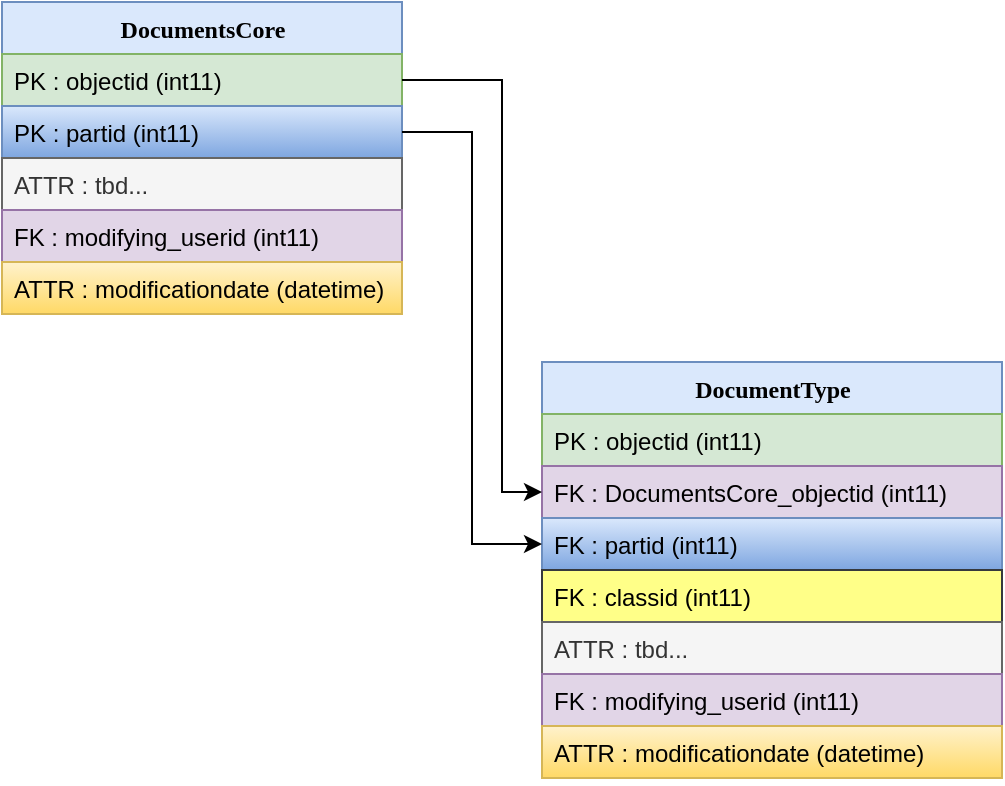 <mxfile version="14.1.4" type="github" pages="3">
  <diagram name="Documents" id="9f46799a-70d6-7492-0946-bef42562c5a5">
    <mxGraphModel dx="1038" dy="585" grid="1" gridSize="10" guides="1" tooltips="1" connect="1" arrows="1" fold="1" page="1" pageScale="1" pageWidth="1100" pageHeight="850" background="#ffffff" math="0" shadow="0">
      <root>
        <mxCell id="0" />
        <mxCell id="1" parent="0" />
        <mxCell id="78961159f06e98e8-17" value="DocumentsCore" style="swimlane;html=1;fontStyle=1;align=center;verticalAlign=top;childLayout=stackLayout;horizontal=1;startSize=26;horizontalStack=0;resizeParent=1;resizeLast=0;collapsible=1;marginBottom=0;swimlaneFillColor=#ffffff;rounded=0;shadow=0;comic=0;labelBackgroundColor=none;strokeWidth=1;fillColor=#dae8fc;fontFamily=Verdana;fontSize=12;strokeColor=#6c8ebf;" parent="1" vertex="1">
          <mxGeometry x="20" y="20" width="200" height="156" as="geometry" />
        </mxCell>
        <mxCell id="78961159f06e98e8-21" value="PK : objectid (int11)" style="text;html=1;strokeColor=#82b366;fillColor=#d5e8d4;align=left;verticalAlign=top;spacingLeft=4;spacingRight=4;whiteSpace=wrap;overflow=hidden;rotatable=0;points=[[0,0.5],[1,0.5]];portConstraint=eastwest;" parent="78961159f06e98e8-17" vertex="1">
          <mxGeometry y="26" width="200" height="26" as="geometry" />
        </mxCell>
        <mxCell id="78961159f06e98e8-23" value="PK : partid (int11)" style="text;html=1;strokeColor=#6c8ebf;fillColor=#dae8fc;align=left;verticalAlign=top;spacingLeft=4;spacingRight=4;whiteSpace=wrap;overflow=hidden;rotatable=0;points=[[0,0.5],[1,0.5]];portConstraint=eastwest;gradientColor=#7ea6e0;" parent="78961159f06e98e8-17" vertex="1">
          <mxGeometry y="52" width="200" height="26" as="geometry" />
        </mxCell>
        <mxCell id="L6q3qHuzGf21snozMCTw-1" value="ATTR : tbd... " style="text;align=left;verticalAlign=top;spacingLeft=4;spacingRight=4;overflow=hidden;rotatable=0;points=[[0,0.5],[1,0.5]];portConstraint=eastwest;fillColor=#f5f5f5;strokeColor=#666666;fontColor=#333333;" vertex="1" parent="78961159f06e98e8-17">
          <mxGeometry y="78" width="200" height="26" as="geometry" />
        </mxCell>
        <mxCell id="78961159f06e98e8-25" value="FK : modifying_userid (int11)" style="text;html=1;strokeColor=#9673a6;fillColor=#e1d5e7;align=left;verticalAlign=top;spacingLeft=4;spacingRight=4;whiteSpace=wrap;overflow=hidden;rotatable=0;points=[[0,0.5],[1,0.5]];portConstraint=eastwest;" parent="78961159f06e98e8-17" vertex="1">
          <mxGeometry y="104" width="200" height="26" as="geometry" />
        </mxCell>
        <mxCell id="78961159f06e98e8-26" value="ATTR : modificationdate (datetime)" style="text;html=1;strokeColor=#d6b656;fillColor=#fff2cc;align=left;verticalAlign=top;spacingLeft=4;spacingRight=4;whiteSpace=wrap;overflow=hidden;rotatable=0;points=[[0,0.5],[1,0.5]];portConstraint=eastwest;gradientColor=#ffd966;" parent="78961159f06e98e8-17" vertex="1">
          <mxGeometry y="130" width="200" height="26" as="geometry" />
        </mxCell>
        <mxCell id="tWtyntJ0W2fYohMLLJV2-1" value="DocumentType" style="swimlane;html=1;fontStyle=1;align=center;verticalAlign=top;childLayout=stackLayout;horizontal=1;startSize=26;horizontalStack=0;resizeParent=1;resizeLast=0;collapsible=1;marginBottom=0;swimlaneFillColor=#ffffff;rounded=0;shadow=0;comic=0;labelBackgroundColor=none;strokeWidth=1;fillColor=#dae8fc;fontFamily=Verdana;fontSize=12;strokeColor=#6c8ebf;" vertex="1" parent="1">
          <mxGeometry x="290" y="200" width="230" height="208" as="geometry" />
        </mxCell>
        <mxCell id="tWtyntJ0W2fYohMLLJV2-2" value="PK : objectid (int11)" style="text;html=1;strokeColor=#82b366;fillColor=#d5e8d4;align=left;verticalAlign=top;spacingLeft=4;spacingRight=4;whiteSpace=wrap;overflow=hidden;rotatable=0;points=[[0,0.5],[1,0.5]];portConstraint=eastwest;" vertex="1" parent="tWtyntJ0W2fYohMLLJV2-1">
          <mxGeometry y="26" width="230" height="26" as="geometry" />
        </mxCell>
        <mxCell id="tWtyntJ0W2fYohMLLJV2-7" value="FK : DocumentsCore_objectid (int11)" style="text;html=1;strokeColor=#9673a6;fillColor=#e1d5e7;align=left;verticalAlign=top;spacingLeft=4;spacingRight=4;whiteSpace=wrap;overflow=hidden;rotatable=0;points=[[0,0.5],[1,0.5]];portConstraint=eastwest;" vertex="1" parent="tWtyntJ0W2fYohMLLJV2-1">
          <mxGeometry y="52" width="230" height="26" as="geometry" />
        </mxCell>
        <mxCell id="tWtyntJ0W2fYohMLLJV2-3" value="FK : partid (int11)" style="text;html=1;strokeColor=#6c8ebf;fillColor=#dae8fc;align=left;verticalAlign=top;spacingLeft=4;spacingRight=4;whiteSpace=wrap;overflow=hidden;rotatable=0;points=[[0,0.5],[1,0.5]];portConstraint=eastwest;gradientColor=#7ea6e0;" vertex="1" parent="tWtyntJ0W2fYohMLLJV2-1">
          <mxGeometry y="78" width="230" height="26" as="geometry" />
        </mxCell>
        <mxCell id="tWtyntJ0W2fYohMLLJV2-10" value="FK : classid (int11) " style="text;align=left;verticalAlign=top;spacingLeft=4;spacingRight=4;overflow=hidden;rotatable=0;points=[[0,0.5],[1,0.5]];portConstraint=eastwest;fillColor=#ffff88;strokeColor=#36393d;" vertex="1" parent="tWtyntJ0W2fYohMLLJV2-1">
          <mxGeometry y="104" width="230" height="26" as="geometry" />
        </mxCell>
        <mxCell id="tWtyntJ0W2fYohMLLJV2-4" value="ATTR : tbd... " style="text;align=left;verticalAlign=top;spacingLeft=4;spacingRight=4;overflow=hidden;rotatable=0;points=[[0,0.5],[1,0.5]];portConstraint=eastwest;fillColor=#f5f5f5;strokeColor=#666666;fontColor=#333333;" vertex="1" parent="tWtyntJ0W2fYohMLLJV2-1">
          <mxGeometry y="130" width="230" height="26" as="geometry" />
        </mxCell>
        <mxCell id="tWtyntJ0W2fYohMLLJV2-5" value="FK : modifying_userid (int11)" style="text;html=1;strokeColor=#9673a6;fillColor=#e1d5e7;align=left;verticalAlign=top;spacingLeft=4;spacingRight=4;whiteSpace=wrap;overflow=hidden;rotatable=0;points=[[0,0.5],[1,0.5]];portConstraint=eastwest;" vertex="1" parent="tWtyntJ0W2fYohMLLJV2-1">
          <mxGeometry y="156" width="230" height="26" as="geometry" />
        </mxCell>
        <mxCell id="tWtyntJ0W2fYohMLLJV2-6" value="ATTR : modificationdate (datetime)" style="text;html=1;strokeColor=#d6b656;fillColor=#fff2cc;align=left;verticalAlign=top;spacingLeft=4;spacingRight=4;whiteSpace=wrap;overflow=hidden;rotatable=0;points=[[0,0.5],[1,0.5]];portConstraint=eastwest;gradientColor=#ffd966;" vertex="1" parent="tWtyntJ0W2fYohMLLJV2-1">
          <mxGeometry y="182" width="230" height="26" as="geometry" />
        </mxCell>
        <mxCell id="tWtyntJ0W2fYohMLLJV2-8" style="edgeStyle=orthogonalEdgeStyle;rounded=0;orthogonalLoop=1;jettySize=auto;html=1;entryX=0;entryY=0.5;entryDx=0;entryDy=0;" edge="1" parent="1" source="78961159f06e98e8-23" target="tWtyntJ0W2fYohMLLJV2-3">
          <mxGeometry relative="1" as="geometry" />
        </mxCell>
        <mxCell id="tWtyntJ0W2fYohMLLJV2-9" style="edgeStyle=orthogonalEdgeStyle;rounded=0;orthogonalLoop=1;jettySize=auto;html=1;entryX=0;entryY=0.5;entryDx=0;entryDy=0;" edge="1" parent="1" source="78961159f06e98e8-21" target="tWtyntJ0W2fYohMLLJV2-7">
          <mxGeometry relative="1" as="geometry">
            <Array as="points">
              <mxPoint x="270" y="59" />
              <mxPoint x="270" y="265" />
            </Array>
          </mxGeometry>
        </mxCell>
      </root>
    </mxGraphModel>
  </diagram>
  <diagram id="blNGxLANSBwLcpK6y5iY" name="DocumentsControl">
    <mxGraphModel dx="1038" dy="585" grid="1" gridSize="10" guides="1" tooltips="1" connect="1" arrows="1" fold="1" page="1" pageScale="1" pageWidth="850" pageHeight="1100" math="0" shadow="0">
      <root>
        <mxCell id="j6OnJKvHNAxHMf2_PJZD-0" />
        <mxCell id="j6OnJKvHNAxHMf2_PJZD-1" parent="j6OnJKvHNAxHMf2_PJZD-0" />
        <mxCell id="rtnRG3bze1mWDZzc8cXc-0" value="DocumentsControl" style="swimlane;fontStyle=5;childLayout=stackLayout;horizontal=1;startSize=26;fillColor=#dae8fc;horizontalStack=0;resizeParent=1;resizeParentMax=0;resizeLast=0;collapsible=1;marginBottom=0;align=center;strokeColor=#6c8ebf;" vertex="1" parent="j6OnJKvHNAxHMf2_PJZD-1">
          <mxGeometry x="490" y="83" width="240" height="442" as="geometry" />
        </mxCell>
        <mxCell id="rtnRG3bze1mWDZzc8cXc-1" value="PK : ID" style="text;strokeColor=#82b366;fillColor=#d5e8d4;align=left;verticalAlign=top;spacingLeft=4;spacingRight=4;overflow=hidden;rotatable=0;points=[[0,0.5],[1,0.5]];portConstraint=eastwest;" vertex="1" parent="rtnRG3bze1mWDZzc8cXc-0">
          <mxGeometry y="26" width="240" height="26" as="geometry" />
        </mxCell>
        <mxCell id="rtnRG3bze1mWDZzc8cXc-2" value="FK : ObjectID" style="text;strokeColor=#9673a6;fillColor=#e1d5e7;align=left;verticalAlign=top;spacingLeft=4;spacingRight=4;overflow=hidden;rotatable=0;points=[[0,0.5],[1,0.5]];portConstraint=eastwest;" vertex="1" parent="rtnRG3bze1mWDZzc8cXc-0">
          <mxGeometry y="52" width="240" height="26" as="geometry" />
        </mxCell>
        <mxCell id="rtnRG3bze1mWDZzc8cXc-3" value="FK : DocumentCore_ObjectID" style="text;strokeColor=#9673a6;fillColor=#e1d5e7;align=left;verticalAlign=top;spacingLeft=4;spacingRight=4;overflow=hidden;rotatable=0;points=[[0,0.5],[1,0.5]];portConstraint=eastwest;" vertex="1" parent="rtnRG3bze1mWDZzc8cXc-0">
          <mxGeometry y="78" width="240" height="26" as="geometry" />
        </mxCell>
        <mxCell id="rtnRG3bze1mWDZzc8cXc-4" value="FK : PartID" style="text;strokeColor=#6c8ebf;fillColor=#dae8fc;align=left;verticalAlign=top;spacingLeft=4;spacingRight=4;overflow=hidden;rotatable=0;points=[[0,0.5],[1,0.5]];portConstraint=eastwest;gradientColor=#7ea6e0;" vertex="1" parent="rtnRG3bze1mWDZzc8cXc-0">
          <mxGeometry y="104" width="240" height="26" as="geometry" />
        </mxCell>
        <mxCell id="rtnRG3bze1mWDZzc8cXc-5" value="FK : ClassID" style="text;strokeColor=#36393d;fillColor=#ffff88;align=left;verticalAlign=top;spacingLeft=4;spacingRight=4;overflow=hidden;rotatable=0;points=[[0,0.5],[1,0.5]];portConstraint=eastwest;" vertex="1" parent="rtnRG3bze1mWDZzc8cXc-0">
          <mxGeometry y="130" width="240" height="26" as="geometry" />
        </mxCell>
        <mxCell id="rtnRG3bze1mWDZzc8cXc-6" value="ATTR : Part Number" style="text;strokeColor=#d6b656;fillColor=#fff2cc;align=left;verticalAlign=top;spacingLeft=4;spacingRight=4;overflow=hidden;rotatable=0;points=[[0,0.5],[1,0.5]];portConstraint=eastwest;" vertex="1" parent="rtnRG3bze1mWDZzc8cXc-0">
          <mxGeometry y="156" width="240" height="26" as="geometry" />
        </mxCell>
        <mxCell id="rtnRG3bze1mWDZzc8cXc-7" value="ATTR : FileName" style="text;strokeColor=#d6b656;fillColor=#fff2cc;align=left;verticalAlign=top;spacingLeft=4;spacingRight=4;overflow=hidden;rotatable=0;points=[[0,0.5],[1,0.5]];portConstraint=eastwest;" vertex="1" parent="rtnRG3bze1mWDZzc8cXc-0">
          <mxGeometry y="182" width="240" height="26" as="geometry" />
        </mxCell>
        <mxCell id="rtnRG3bze1mWDZzc8cXc-8" value="ATTR : VaultID" style="text;strokeColor=#d6b656;fillColor=#fff2cc;align=left;verticalAlign=top;spacingLeft=4;spacingRight=4;overflow=hidden;rotatable=0;points=[[0,0.5],[1,0.5]];portConstraint=eastwest;" vertex="1" parent="rtnRG3bze1mWDZzc8cXc-0">
          <mxGeometry y="208" width="240" height="26" as="geometry" />
        </mxCell>
        <mxCell id="rtnRG3bze1mWDZzc8cXc-9" value="ATTR : VaultFileName" style="text;strokeColor=#d6b656;fillColor=#fff2cc;align=left;verticalAlign=top;spacingLeft=4;spacingRight=4;overflow=hidden;rotatable=0;points=[[0,0.5],[1,0.5]];portConstraint=eastwest;" vertex="1" parent="rtnRG3bze1mWDZzc8cXc-0">
          <mxGeometry y="234" width="240" height="26" as="geometry" />
        </mxCell>
        <mxCell id="rtnRG3bze1mWDZzc8cXc-10" value="ATTR : MajorRevision" style="text;strokeColor=#d6b656;fillColor=#fff2cc;align=left;verticalAlign=top;spacingLeft=4;spacingRight=4;overflow=hidden;rotatable=0;points=[[0,0.5],[1,0.5]];portConstraint=eastwest;" vertex="1" parent="rtnRG3bze1mWDZzc8cXc-0">
          <mxGeometry y="260" width="240" height="26" as="geometry" />
        </mxCell>
        <mxCell id="rtnRG3bze1mWDZzc8cXc-11" value="ATTR : MinorRevision" style="text;strokeColor=#d6b656;fillColor=#fff2cc;align=left;verticalAlign=top;spacingLeft=4;spacingRight=4;overflow=hidden;rotatable=0;points=[[0,0.5],[1,0.5]];portConstraint=eastwest;" vertex="1" parent="rtnRG3bze1mWDZzc8cXc-0">
          <mxGeometry y="286" width="240" height="26" as="geometry" />
        </mxCell>
        <mxCell id="rtnRG3bze1mWDZzc8cXc-12" value="ATTR : ReleaseState" style="text;strokeColor=#d6b656;fillColor=#fff2cc;align=left;verticalAlign=top;spacingLeft=4;spacingRight=4;overflow=hidden;rotatable=0;points=[[0,0.5],[1,0.5]];portConstraint=eastwest;" vertex="1" parent="rtnRG3bze1mWDZzc8cXc-0">
          <mxGeometry y="312" width="240" height="26" as="geometry" />
        </mxCell>
        <mxCell id="rtnRG3bze1mWDZzc8cXc-13" value="ATTR : WorkingState" style="text;strokeColor=#d6b656;fillColor=#fff2cc;align=left;verticalAlign=top;spacingLeft=4;spacingRight=4;overflow=hidden;rotatable=0;points=[[0,0.5],[1,0.5]];portConstraint=eastwest;" vertex="1" parent="rtnRG3bze1mWDZzc8cXc-0">
          <mxGeometry y="338" width="240" height="26" as="geometry" />
        </mxCell>
        <mxCell id="rtnRG3bze1mWDZzc8cXc-14" value="ATTR : TBD... " style="text;align=left;verticalAlign=top;spacingLeft=4;spacingRight=4;overflow=hidden;rotatable=0;points=[[0,0.5],[1,0.5]];portConstraint=eastwest;fillColor=#f5f5f5;strokeColor=#666666;fontColor=#333333;" vertex="1" parent="rtnRG3bze1mWDZzc8cXc-0">
          <mxGeometry y="364" width="240" height="26" as="geometry" />
        </mxCell>
        <mxCell id="rtnRG3bze1mWDZzc8cXc-15" value="FK : ModifyingUserID" style="text;strokeColor=#9673a6;fillColor=#e1d5e7;align=left;verticalAlign=top;spacingLeft=4;spacingRight=4;overflow=hidden;rotatable=0;points=[[0,0.5],[1,0.5]];portConstraint=eastwest;" vertex="1" parent="rtnRG3bze1mWDZzc8cXc-0">
          <mxGeometry y="390" width="240" height="26" as="geometry" />
        </mxCell>
        <mxCell id="rtnRG3bze1mWDZzc8cXc-16" value="ATTR : ModifyingDate " style="text;strokeColor=#d6b656;fillColor=#fff2cc;align=left;verticalAlign=top;spacingLeft=4;spacingRight=4;overflow=hidden;rotatable=0;points=[[0,0.5],[1,0.5]];portConstraint=eastwest;" vertex="1" parent="rtnRG3bze1mWDZzc8cXc-0">
          <mxGeometry y="416" width="240" height="26" as="geometry" />
        </mxCell>
      </root>
    </mxGraphModel>
  </diagram>
  <diagram id="1WnD-2gzByCTzVlDKXq1" name="DocumentVault">
    <mxGraphModel dx="1038" dy="585" grid="1" gridSize="10" guides="1" tooltips="1" connect="1" arrows="1" fold="1" page="1" pageScale="1" pageWidth="850" pageHeight="1100" math="0" shadow="0">
      <root>
        <mxCell id="SCBvQeUCC7gjxnijAsdY-0" />
        <mxCell id="SCBvQeUCC7gjxnijAsdY-1" parent="SCBvQeUCC7gjxnijAsdY-0" />
      </root>
    </mxGraphModel>
  </diagram>
</mxfile>

